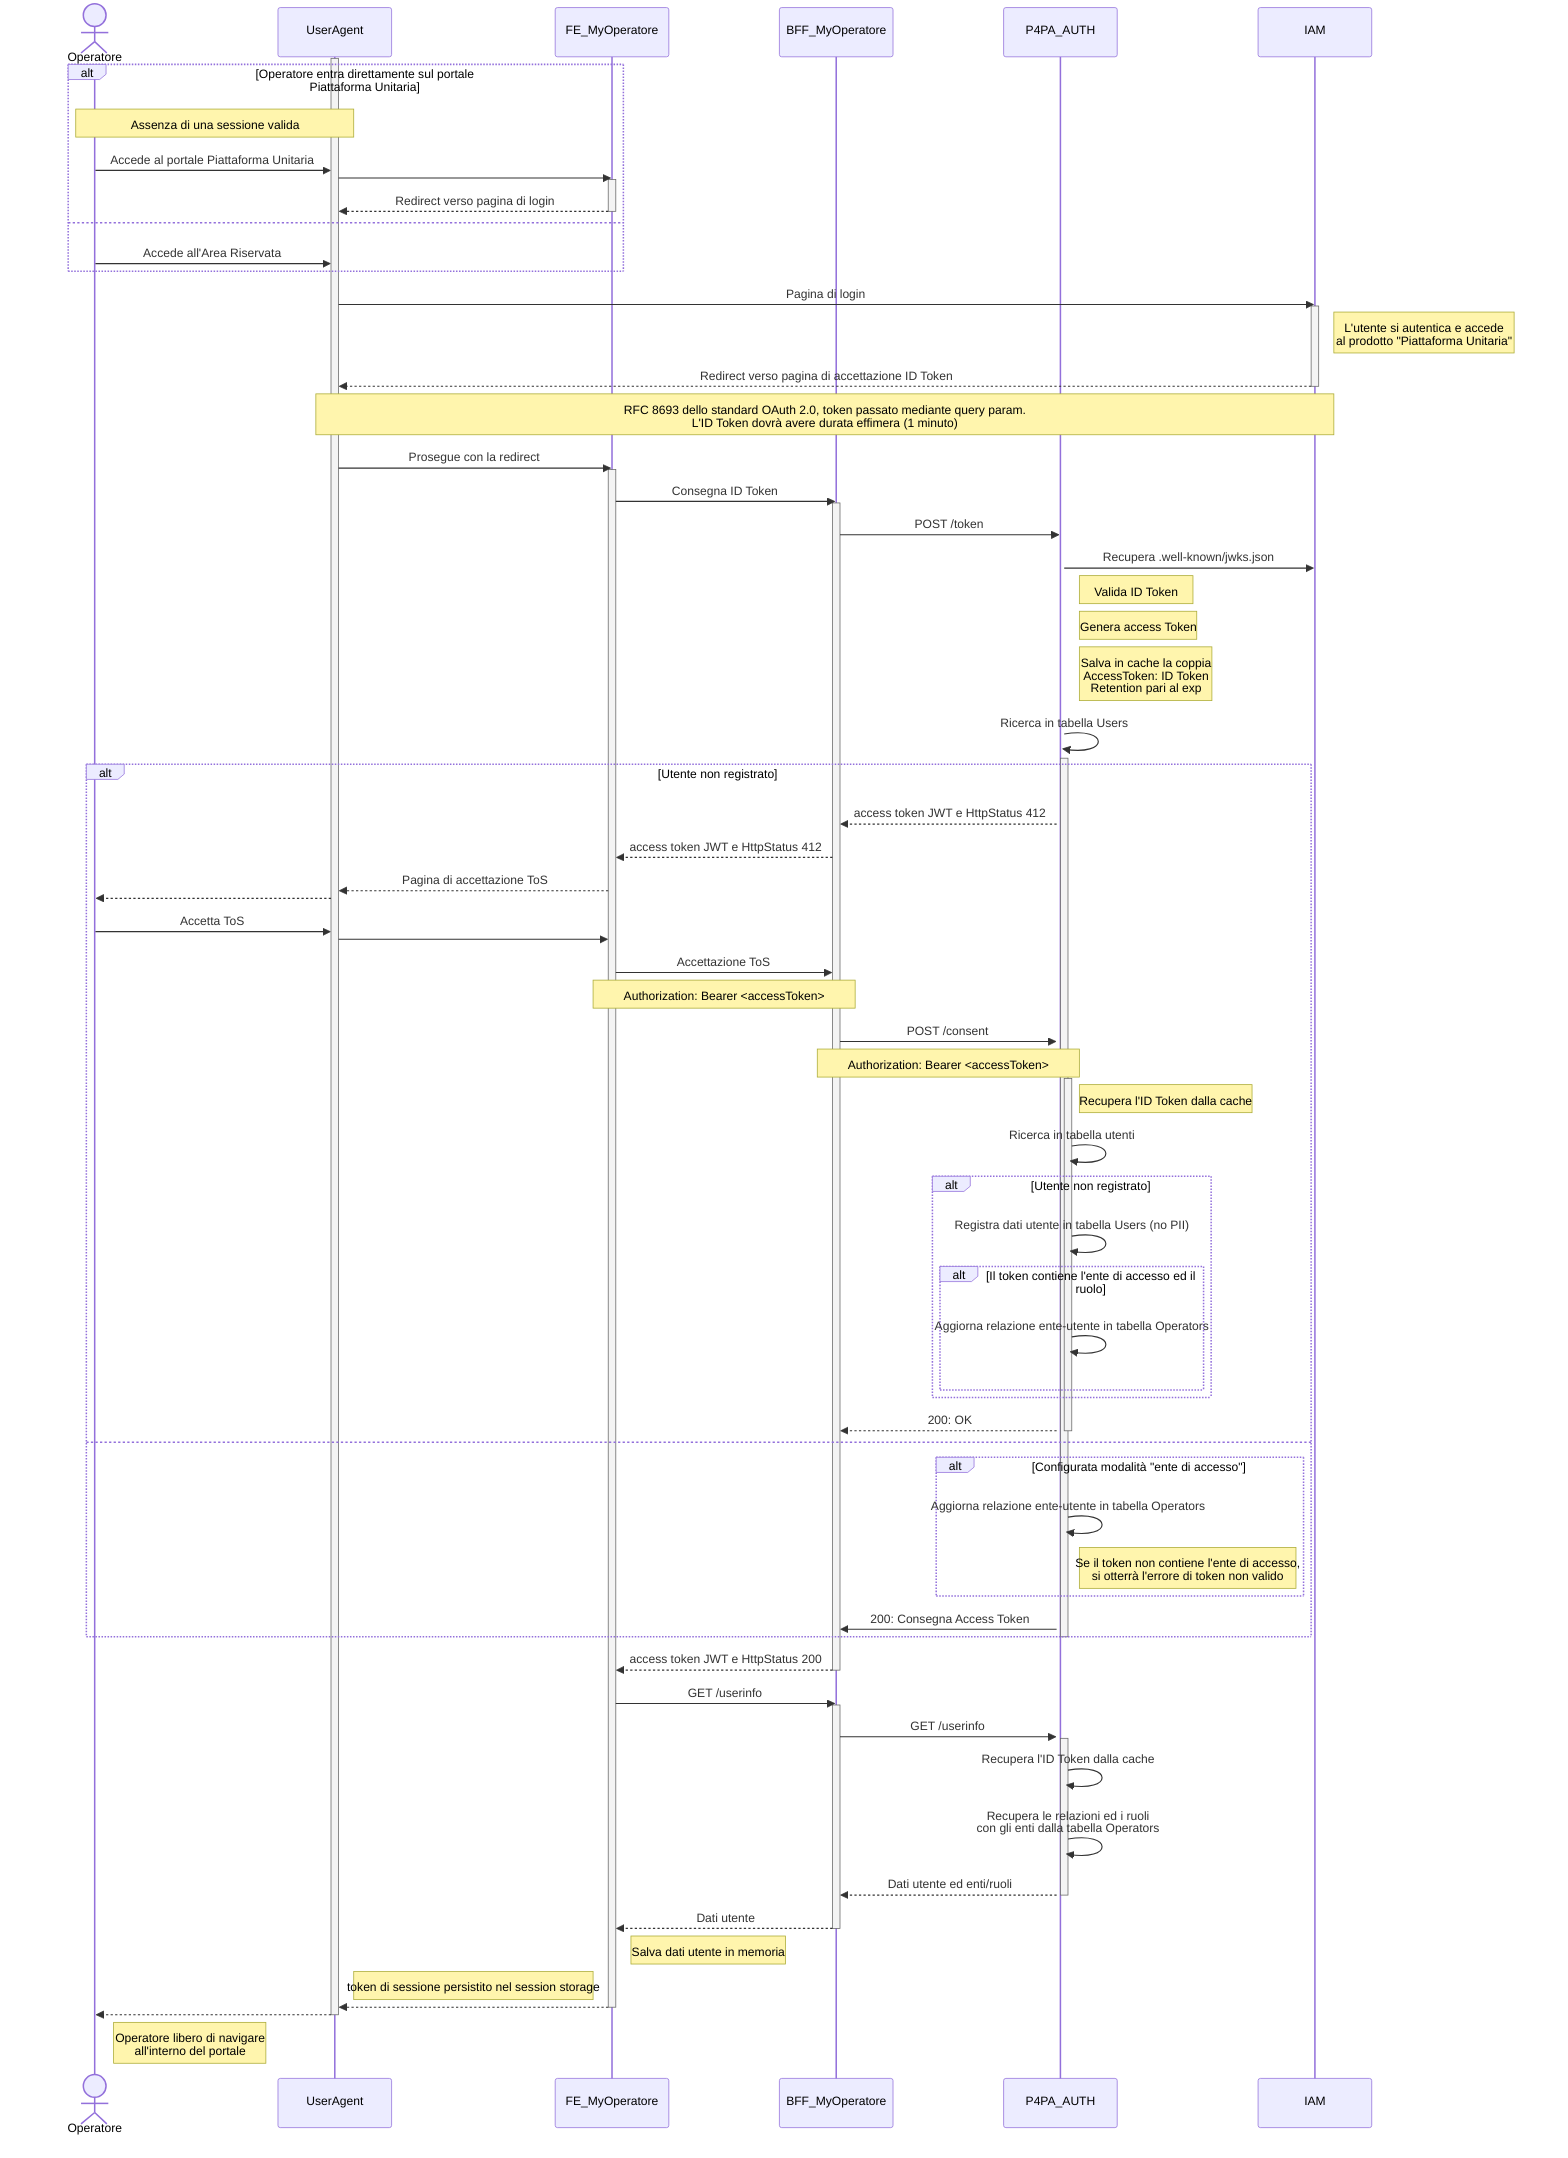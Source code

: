 sequenceDiagram
    actor Operatore
    participant UserAgent
    participant FE as FE_MyOperatore
    participant BFF as BFF_MyOperatore
    participant AUTH as P4PA_AUTH
    participant IAM

    activate UserAgent
        alt Operatore entra direttamente sul portale Piattaforma Unitaria
            note over Operatore, UserAgent: Assenza di una sessione valida
            Operatore ->> UserAgent: Accede al portale Piattaforma Unitaria

            UserAgent ->> FE: #
            activate FE
                FE -->> UserAgent: Redirect verso pagina di login
            deactivate FE
        else
            Operatore ->> UserAgent: Accede all'Area Riservata
        end

        UserAgent ->> IAM: Pagina di login
        activate IAM
            note right of IAM: L'utente si autentica e accede<br />al prodotto "Piattaforma Unitaria"
            IAM -->> UserAgent: Redirect verso pagina di accettazione ID Token
        deactivate IAM
        note over UserAgent, IAM: RFC 8693 dello standard OAuth 2.0, token passato mediante query param.<BR />L'ID Token dovrà avere durata effimera (1 minuto)

        UserAgent ->> FE: Prosegue con la redirect
        activate FE
            FE ->> BFF: Consegna ID Token
            activate BFF
                BFF ->> AUTH: POST /token
                activate AUTH
                    AUTH ->> IAM: Recupera .well-known/jwks.json
                    note right of AUTH: Valida ID Token
                    note right of AUTH: Genera access Token
                    note right of AUTH: Salva in cache la coppia<BR />AccessToken: ID Token<BR />Retention pari al exp
                    AUTH ->> AUTH: Ricerca in tabella Users
                    activate AUTH
                        alt Utente non registrato
                            AUTH -->> BFF: access token JWT e HttpStatus 412
                            BFF -->> FE: access token JWT e HttpStatus 412
                            FE -->> UserAgent: Pagina di accettazione ToS
                            UserAgent -->> Operatore: #
                            Operatore ->> UserAgent: Accetta ToS
                            UserAgent ->> FE: #
                            FE ->> BFF: Accettazione ToS
                            note over FE, BFF: Authorization: Bearer <accessToken>
                            BFF ->> AUTH: POST /consent
                            note over BFF, AUTH: Authorization: Bearer <accessToken>
                            activate AUTH
                                note right of AUTH: Recupera l'ID Token dalla cache
                                AUTH ->> AUTH: Ricerca in tabella utenti

                                alt Utente non registrato
                                    AUTH ->> AUTH: Registra dati utente in tabella Users (no PII)
                                    alt Il token contiene l'ente di accesso ed il ruolo
                                        AUTH ->> AUTH: Aggiorna relazione ente-utente in tabella Operators
                                    end
                                end

                                AUTH -->> BFF: 200: OK
                            deactivate AUTH
                        else
                            alt Configurata modalità "ente di accesso"
                                AUTH ->> AUTH: Aggiorna relazione ente-utente in tabella Operators
                                note right of AUTH: Se il token non contiene l'ente di accesso,<BR />si otterrà l'errore di token non valido
                            end
                            AUTH ->> BFF: 200: Consegna Access Token
                        end

                    deactivate AUTH
                BFF -->> FE: access token JWT e HttpStatus 200
            deactivate BFF

            FE ->> BFF: GET /userinfo
            activate BFF
                BFF ->> AUTH: GET /userinfo
                activate AUTH
                    AUTH ->> AUTH: Recupera l'ID Token dalla cache
                    AUTH ->> AUTH: Recupera le relazioni ed i ruoli<BR />con gli enti dalla tabella Operators
                    AUTH -->> BFF: Dati utente ed enti/ruoli
                deactivate AUTH
            BFF -->> FE: Dati utente
            deactivate BFF
            note right of FE: Salva dati utente in memoria

            note right of UserAgent: token di sessione persistito nel session storage
            FE -->> UserAgent: #
        deactivate FE

        UserAgent -->> Operatore: #
    deactivate UserAgent

    note right of Operatore: Operatore libero di navigare<BR />all'interno del portale